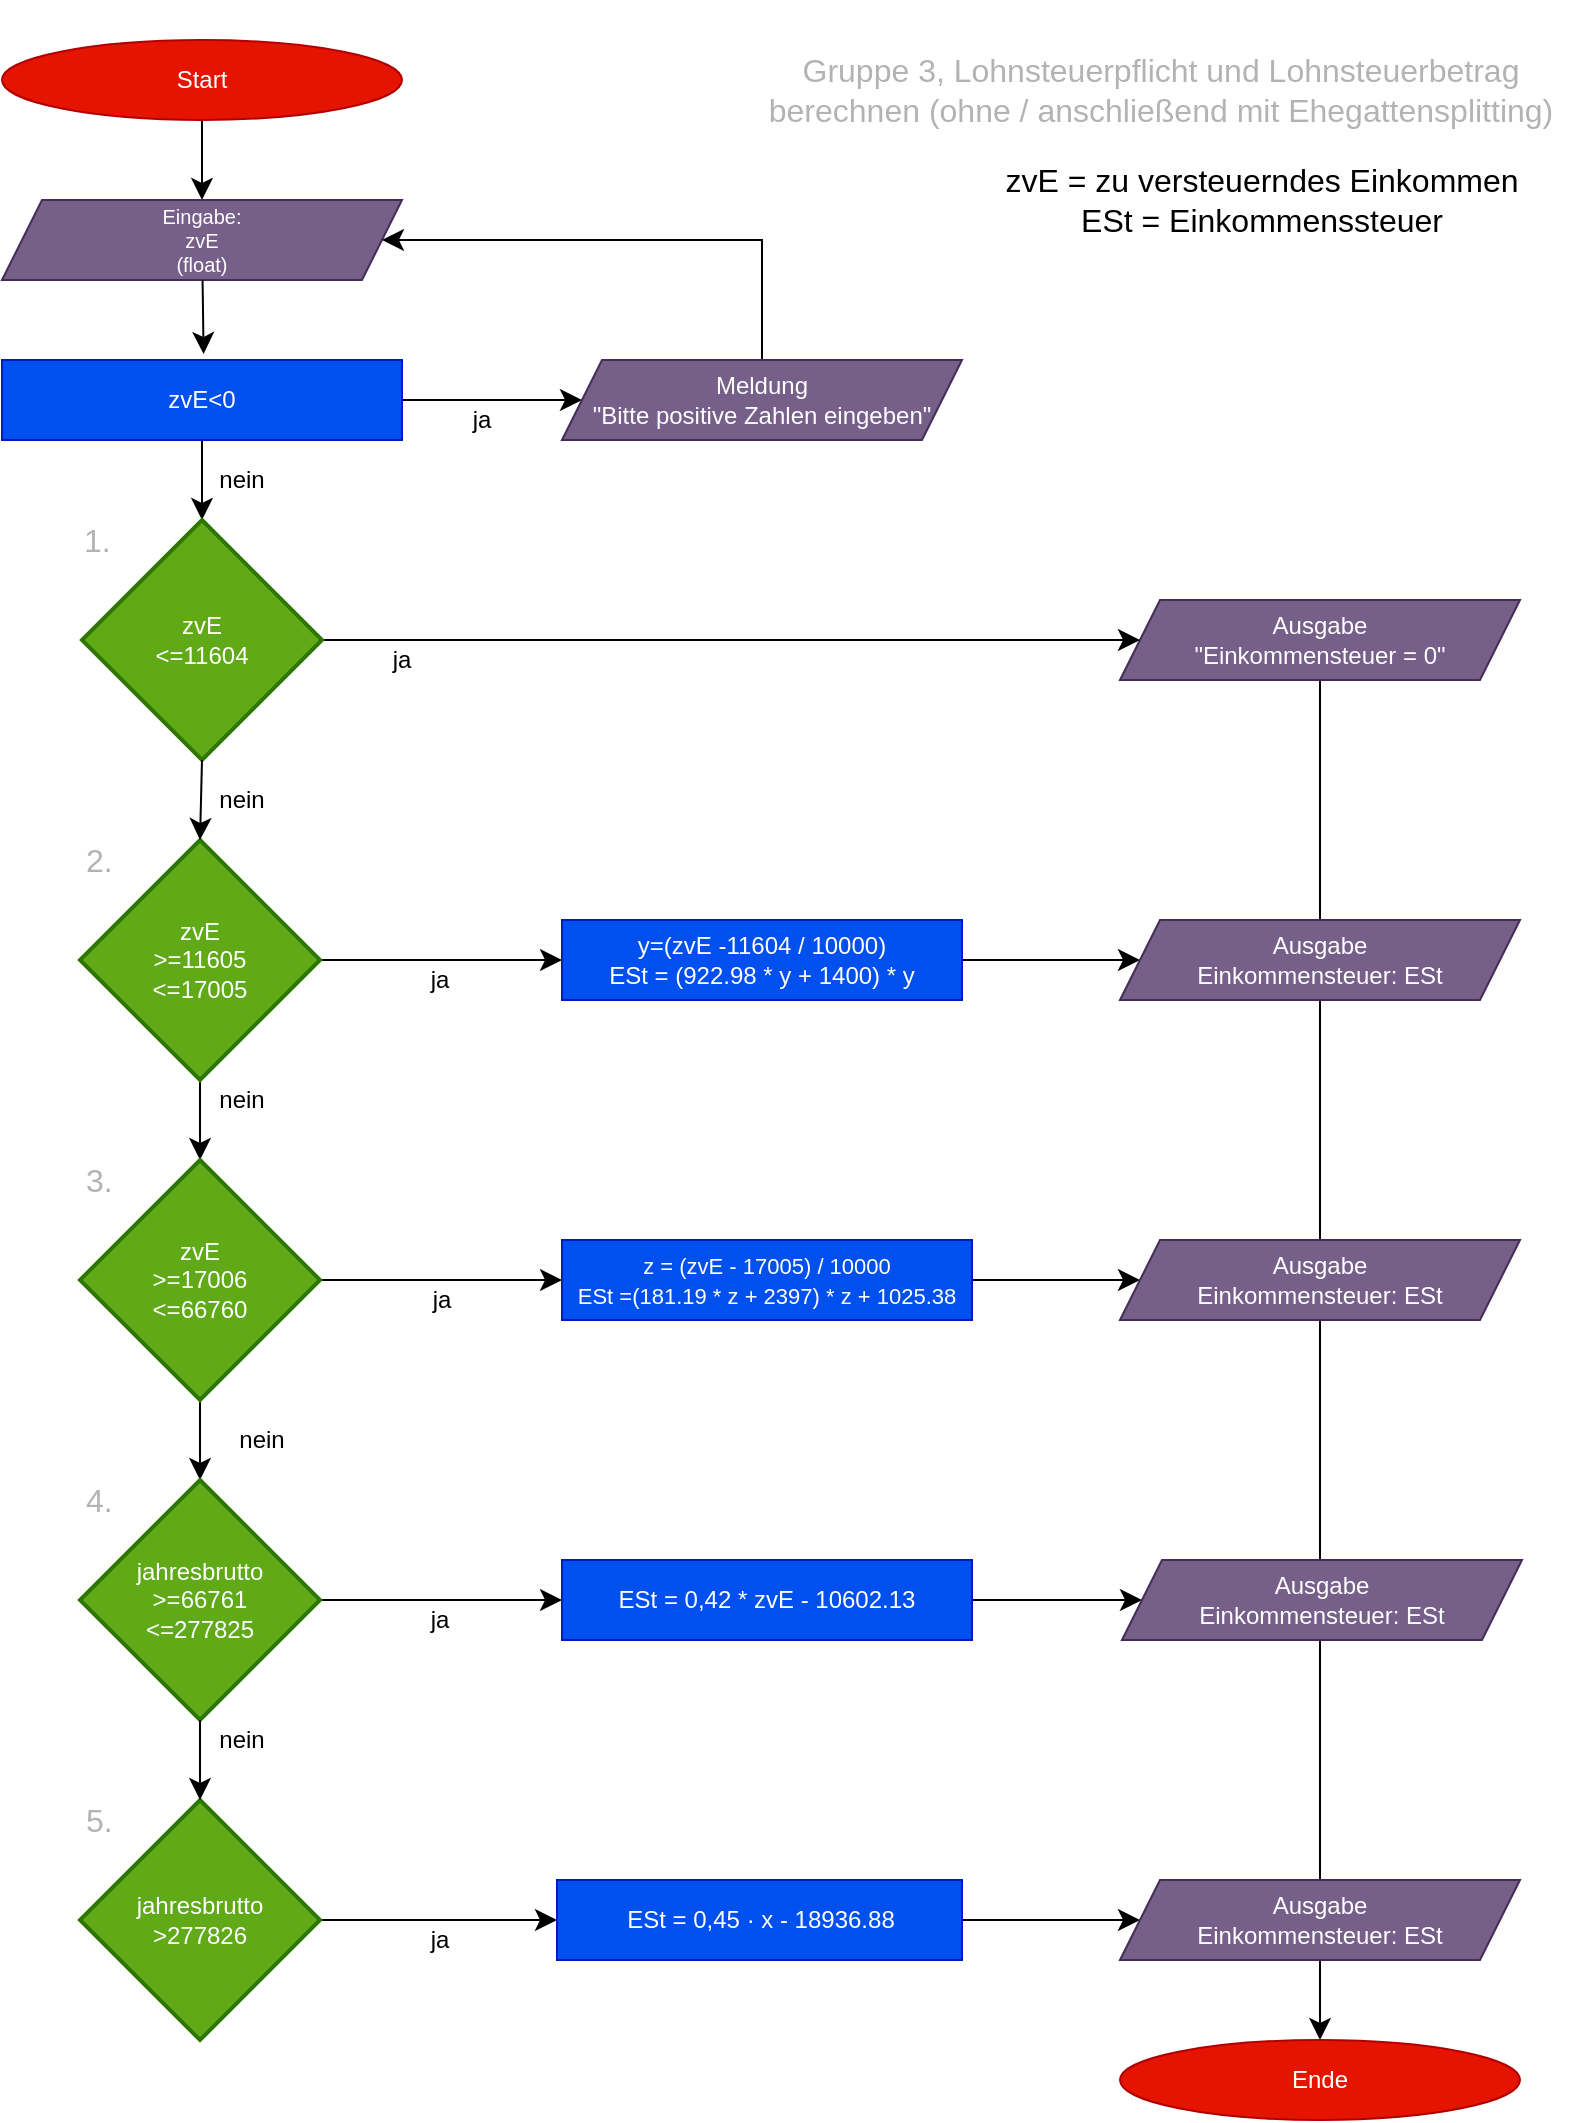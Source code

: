 <mxfile version="24.2.5" type="device">
  <diagram id="C5RBs43oDa-KdzZeNtuy" name="Page-1">
    <mxGraphModel dx="1434" dy="843" grid="1" gridSize="10" guides="1" tooltips="1" connect="1" arrows="1" fold="1" page="1" pageScale="1" pageWidth="827" pageHeight="1169" math="0" shadow="0">
      <root>
        <mxCell id="WIyWlLk6GJQsqaUBKTNV-0" />
        <mxCell id="WIyWlLk6GJQsqaUBKTNV-1" parent="WIyWlLk6GJQsqaUBKTNV-0" />
        <mxCell id="SvODSNYQF4nknYnjiTSU-18" style="edgeStyle=none;curved=1;rounded=0;orthogonalLoop=1;jettySize=auto;html=1;entryX=0.5;entryY=0;entryDx=0;entryDy=0;fontSize=12;startSize=8;endSize=8;" parent="WIyWlLk6GJQsqaUBKTNV-1" source="YSQYYeWARFUIAERYPVnf-10" target="SvODSNYQF4nknYnjiTSU-14" edge="1">
          <mxGeometry relative="1" as="geometry" />
        </mxCell>
        <mxCell id="GrfxNoX1KZF58iYZK9aE-19" style="edgeStyle=none;curved=1;rounded=0;orthogonalLoop=1;jettySize=auto;html=1;fontSize=12;startSize=8;endSize=8;" parent="WIyWlLk6GJQsqaUBKTNV-1" source="IjD-qpXpODSvRZLo4zJF-0" target="IjD-qpXpODSvRZLo4zJF-8" edge="1">
          <mxGeometry relative="1" as="geometry" />
        </mxCell>
        <mxCell id="IjD-qpXpODSvRZLo4zJF-0" value="Start" style="ellipse;whiteSpace=wrap;html=1;fillColor=#e51400;strokeColor=#B20000;fontColor=#ffffff;" parent="WIyWlLk6GJQsqaUBKTNV-1" vertex="1">
          <mxGeometry x="40" y="20" width="200" height="40" as="geometry" />
        </mxCell>
        <mxCell id="IjD-qpXpODSvRZLo4zJF-8" value="Eingabe:&lt;br style=&quot;font-size: 10px;&quot;&gt;zvE&lt;br style=&quot;font-size: 10px;&quot;&gt;(float)" style="shape=parallelogram;perimeter=parallelogramPerimeter;whiteSpace=wrap;html=1;fixedSize=1;fillColor=#76608a;strokeColor=#432D57;fontColor=#ffffff;fontSize=10;" parent="WIyWlLk6GJQsqaUBKTNV-1" vertex="1">
          <mxGeometry x="40" y="100" width="200" height="40" as="geometry" />
        </mxCell>
        <mxCell id="GrfxNoX1KZF58iYZK9aE-7" value="Gruppe 3, Lohnsteuerpflicht und&amp;nbsp;Lohnsteuerbetrag berechnen (ohne / anschließend mit Ehegattensplitting)" style="text;strokeColor=none;fillColor=none;html=1;align=center;verticalAlign=middle;whiteSpace=wrap;rounded=0;fontSize=16;fontColor=#B3B3B3;" parent="WIyWlLk6GJQsqaUBKTNV-1" vertex="1">
          <mxGeometry x="414" width="411" height="90" as="geometry" />
        </mxCell>
        <mxCell id="YSQYYeWARFUIAERYPVnf-30" style="edgeStyle=none;curved=1;rounded=0;orthogonalLoop=1;jettySize=auto;html=1;exitX=1;exitY=0.5;exitDx=0;exitDy=0;entryX=0;entryY=0.5;entryDx=0;entryDy=0;fontSize=12;startSize=8;endSize=8;" parent="WIyWlLk6GJQsqaUBKTNV-1" source="GrfxNoX1KZF58iYZK9aE-24" edge="1">
          <mxGeometry relative="1" as="geometry">
            <mxPoint x="330" y="200" as="targetPoint" />
          </mxGeometry>
        </mxCell>
        <mxCell id="YSQYYeWARFUIAERYPVnf-31" value="" style="edgeStyle=none;curved=1;rounded=0;orthogonalLoop=1;jettySize=auto;html=1;fontSize=12;startSize=8;endSize=8;" parent="WIyWlLk6GJQsqaUBKTNV-1" source="GrfxNoX1KZF58iYZK9aE-24" edge="1">
          <mxGeometry relative="1" as="geometry">
            <mxPoint x="140" y="260" as="targetPoint" />
          </mxGeometry>
        </mxCell>
        <mxCell id="GrfxNoX1KZF58iYZK9aE-24" value="zvE&amp;lt;0" style="rounded=0;whiteSpace=wrap;html=1;fillColor=#0050ef;strokeColor=#001DBC;fontColor=#ffffff;" parent="WIyWlLk6GJQsqaUBKTNV-1" vertex="1">
          <mxGeometry x="40" y="180" width="200" height="40" as="geometry" />
        </mxCell>
        <mxCell id="GrfxNoX1KZF58iYZK9aE-25" style="edgeStyle=none;curved=1;rounded=0;orthogonalLoop=1;jettySize=auto;html=1;entryX=0.504;entryY=-0.075;entryDx=0;entryDy=0;entryPerimeter=0;fontSize=12;startSize=8;endSize=8;" parent="WIyWlLk6GJQsqaUBKTNV-1" source="IjD-qpXpODSvRZLo4zJF-8" target="GrfxNoX1KZF58iYZK9aE-24" edge="1">
          <mxGeometry relative="1" as="geometry" />
        </mxCell>
        <mxCell id="GrfxNoX1KZF58iYZK9aE-29" style="edgeStyle=none;curved=0;rounded=0;orthogonalLoop=1;jettySize=auto;html=1;entryX=1;entryY=0.5;entryDx=0;entryDy=0;fontSize=12;startSize=8;endSize=8;" parent="WIyWlLk6GJQsqaUBKTNV-1" source="GrfxNoX1KZF58iYZK9aE-27" target="IjD-qpXpODSvRZLo4zJF-8" edge="1">
          <mxGeometry relative="1" as="geometry">
            <Array as="points">
              <mxPoint x="420" y="120" />
            </Array>
            <mxPoint x="430" y="230" as="sourcePoint" />
          </mxGeometry>
        </mxCell>
        <mxCell id="GrfxNoX1KZF58iYZK9aE-27" value="Meldung&lt;br&gt;&quot;Bitte positive Zahlen eingeben&quot;" style="shape=parallelogram;perimeter=parallelogramPerimeter;whiteSpace=wrap;html=1;fixedSize=1;fillColor=#76608a;strokeColor=#432D57;fontColor=#ffffff;" parent="WIyWlLk6GJQsqaUBKTNV-1" vertex="1">
          <mxGeometry x="320" y="180" width="200" height="40" as="geometry" />
        </mxCell>
        <mxCell id="GrfxNoX1KZF58iYZK9aE-31" value="&lt;div&gt;&lt;span style=&quot;background-color: initial;&quot;&gt;nein&lt;/span&gt;&lt;br&gt;&lt;/div&gt;" style="text;strokeColor=none;fillColor=none;html=1;align=center;verticalAlign=middle;whiteSpace=wrap;rounded=0;fontSize=12;" parent="WIyWlLk6GJQsqaUBKTNV-1" vertex="1">
          <mxGeometry x="140" y="230" width="40" height="20" as="geometry" />
        </mxCell>
        <mxCell id="GrfxNoX1KZF58iYZK9aE-66" style="edgeStyle=none;curved=1;rounded=0;orthogonalLoop=1;jettySize=auto;html=1;exitX=0.5;exitY=1;exitDx=0;exitDy=0;fontSize=12;startSize=8;endSize=8;" parent="WIyWlLk6GJQsqaUBKTNV-1" source="GrfxNoX1KZF58iYZK9aE-31" target="GrfxNoX1KZF58iYZK9aE-31" edge="1">
          <mxGeometry relative="1" as="geometry" />
        </mxCell>
        <mxCell id="YSQYYeWARFUIAERYPVnf-3" style="edgeStyle=none;curved=1;rounded=0;orthogonalLoop=1;jettySize=auto;html=1;exitX=0;exitY=0.5;exitDx=0;exitDy=0;fontSize=12;startSize=8;endSize=8;" parent="WIyWlLk6GJQsqaUBKTNV-1" source="GrfxNoX1KZF58iYZK9aE-31" target="GrfxNoX1KZF58iYZK9aE-31" edge="1">
          <mxGeometry relative="1" as="geometry" />
        </mxCell>
        <mxCell id="YSQYYeWARFUIAERYPVnf-4" style="edgeStyle=none;curved=1;rounded=0;orthogonalLoop=1;jettySize=auto;html=1;exitX=1;exitY=1;exitDx=0;exitDy=0;fontSize=12;startSize=8;endSize=8;" parent="WIyWlLk6GJQsqaUBKTNV-1" source="GrfxNoX1KZF58iYZK9aE-31" target="GrfxNoX1KZF58iYZK9aE-31" edge="1">
          <mxGeometry relative="1" as="geometry" />
        </mxCell>
        <mxCell id="YSQYYeWARFUIAERYPVnf-5" style="edgeStyle=none;curved=1;rounded=0;orthogonalLoop=1;jettySize=auto;html=1;exitX=0;exitY=0.75;exitDx=0;exitDy=0;fontSize=12;startSize=8;endSize=8;" parent="WIyWlLk6GJQsqaUBKTNV-1" source="GrfxNoX1KZF58iYZK9aE-31" target="GrfxNoX1KZF58iYZK9aE-31" edge="1">
          <mxGeometry relative="1" as="geometry" />
        </mxCell>
        <mxCell id="YSQYYeWARFUIAERYPVnf-10" value="Ausgabe&lt;br&gt;&quot;Einkommensteuer = 0&quot;" style="shape=parallelogram;perimeter=parallelogramPerimeter;whiteSpace=wrap;html=1;fixedSize=1;fillColor=#76608a;strokeColor=#432D57;fontColor=#ffffff;" parent="WIyWlLk6GJQsqaUBKTNV-1" vertex="1">
          <mxGeometry x="599" y="300" width="200" height="40" as="geometry" />
        </mxCell>
        <mxCell id="YSQYYeWARFUIAERYPVnf-12" value="ja" style="text;strokeColor=none;fillColor=none;html=1;align=center;verticalAlign=middle;whiteSpace=wrap;rounded=0;fontSize=12;" parent="WIyWlLk6GJQsqaUBKTNV-1" vertex="1">
          <mxGeometry x="260" y="200" width="40" height="20" as="geometry" />
        </mxCell>
        <mxCell id="YSQYYeWARFUIAERYPVnf-39" style="edgeStyle=none;curved=1;rounded=0;orthogonalLoop=1;jettySize=auto;html=1;entryX=0;entryY=0.5;entryDx=0;entryDy=0;fontSize=12;startSize=8;endSize=8;" parent="WIyWlLk6GJQsqaUBKTNV-1" source="YSQYYeWARFUIAERYPVnf-14" target="YSQYYeWARFUIAERYPVnf-24" edge="1">
          <mxGeometry relative="1" as="geometry" />
        </mxCell>
        <mxCell id="YSQYYeWARFUIAERYPVnf-14" value="&lt;br&gt;y=(zvE -11604 / 10000)&lt;br&gt;ESt = (922.98 * y + 1400) * y&lt;div&gt;&lt;br&gt;&lt;/div&gt;" style="rounded=0;whiteSpace=wrap;html=1;fillColor=#0050ef;strokeColor=#001DBC;fontColor=#ffffff;" parent="WIyWlLk6GJQsqaUBKTNV-1" vertex="1">
          <mxGeometry x="320" y="460" width="200" height="40" as="geometry" />
        </mxCell>
        <mxCell id="YSQYYeWARFUIAERYPVnf-24" value="Ausgabe&lt;br&gt;Einkommensteuer: ESt" style="shape=parallelogram;perimeter=parallelogramPerimeter;whiteSpace=wrap;html=1;fixedSize=1;fillColor=#76608a;strokeColor=#432D57;fontColor=#ffffff;" parent="WIyWlLk6GJQsqaUBKTNV-1" vertex="1">
          <mxGeometry x="599" y="460" width="200" height="40" as="geometry" />
        </mxCell>
        <mxCell id="YSQYYeWARFUIAERYPVnf-27" value="ja" style="text;strokeColor=none;fillColor=none;html=1;align=center;verticalAlign=middle;whiteSpace=wrap;rounded=0;fontSize=12;" parent="WIyWlLk6GJQsqaUBKTNV-1" vertex="1">
          <mxGeometry x="239" y="480" width="40" height="20" as="geometry" />
        </mxCell>
        <mxCell id="SvODSNYQF4nknYnjiTSU-0" style="edgeStyle=none;curved=1;rounded=0;orthogonalLoop=1;jettySize=auto;html=1;entryX=0;entryY=0.5;entryDx=0;entryDy=0;fontSize=12;startSize=8;endSize=8;" parent="WIyWlLk6GJQsqaUBKTNV-1" source="YSQYYeWARFUIAERYPVnf-29" target="YSQYYeWARFUIAERYPVnf-10" edge="1">
          <mxGeometry relative="1" as="geometry" />
        </mxCell>
        <mxCell id="YSQYYeWARFUIAERYPVnf-29" value="zvE&lt;br&gt;&amp;lt;=11604" style="strokeWidth=2;html=1;shape=mxgraph.flowchart.decision;whiteSpace=wrap;fillColor=#60a917;fontColor=#ffffff;strokeColor=#2D7600;aspect=fixed;" parent="WIyWlLk6GJQsqaUBKTNV-1" vertex="1">
          <mxGeometry x="80" y="260" width="120" height="120" as="geometry" />
        </mxCell>
        <mxCell id="YSQYYeWARFUIAERYPVnf-33" value="ja" style="text;strokeColor=none;fillColor=none;html=1;align=center;verticalAlign=middle;whiteSpace=wrap;rounded=0;fontSize=12;" parent="WIyWlLk6GJQsqaUBKTNV-1" vertex="1">
          <mxGeometry x="220" y="320" width="40" height="20" as="geometry" />
        </mxCell>
        <mxCell id="YSQYYeWARFUIAERYPVnf-38" style="edgeStyle=none;curved=1;rounded=0;orthogonalLoop=1;jettySize=auto;html=1;exitX=1;exitY=0.5;exitDx=0;exitDy=0;exitPerimeter=0;entryX=0;entryY=0.5;entryDx=0;entryDy=0;fontSize=12;startSize=8;endSize=8;" parent="WIyWlLk6GJQsqaUBKTNV-1" source="YSQYYeWARFUIAERYPVnf-34" target="YSQYYeWARFUIAERYPVnf-14" edge="1">
          <mxGeometry relative="1" as="geometry" />
        </mxCell>
        <mxCell id="SvODSNYQF4nknYnjiTSU-1" style="edgeStyle=none;curved=1;rounded=0;orthogonalLoop=1;jettySize=auto;html=1;exitX=0.5;exitY=1;exitDx=0;exitDy=0;exitPerimeter=0;fontSize=12;startSize=8;endSize=8;" parent="WIyWlLk6GJQsqaUBKTNV-1" source="YSQYYeWARFUIAERYPVnf-34" target="YSQYYeWARFUIAERYPVnf-47" edge="1">
          <mxGeometry relative="1" as="geometry" />
        </mxCell>
        <mxCell id="YSQYYeWARFUIAERYPVnf-34" value="zvE&lt;br&gt;&amp;gt;=11605&lt;br&gt;&amp;lt;=17005" style="strokeWidth=2;html=1;shape=mxgraph.flowchart.decision;whiteSpace=wrap;fillColor=#60a917;fontColor=#ffffff;strokeColor=#2D7600;aspect=fixed;" parent="WIyWlLk6GJQsqaUBKTNV-1" vertex="1">
          <mxGeometry x="79" y="420" width="120" height="120" as="geometry" />
        </mxCell>
        <mxCell id="YSQYYeWARFUIAERYPVnf-35" style="edgeStyle=none;curved=1;rounded=0;orthogonalLoop=1;jettySize=auto;html=1;exitX=0.5;exitY=1;exitDx=0;exitDy=0;exitPerimeter=0;entryX=0.5;entryY=0;entryDx=0;entryDy=0;entryPerimeter=0;fontSize=12;startSize=8;endSize=8;" parent="WIyWlLk6GJQsqaUBKTNV-1" source="YSQYYeWARFUIAERYPVnf-29" target="YSQYYeWARFUIAERYPVnf-34" edge="1">
          <mxGeometry relative="1" as="geometry" />
        </mxCell>
        <mxCell id="YSQYYeWARFUIAERYPVnf-36" value="&lt;div&gt;&lt;span style=&quot;background-color: initial;&quot;&gt;nein&lt;/span&gt;&lt;br&gt;&lt;/div&gt;" style="text;strokeColor=none;fillColor=none;html=1;align=center;verticalAlign=middle;whiteSpace=wrap;rounded=0;fontSize=12;" parent="WIyWlLk6GJQsqaUBKTNV-1" vertex="1">
          <mxGeometry x="140" y="390" width="40" height="20" as="geometry" />
        </mxCell>
        <mxCell id="YSQYYeWARFUIAERYPVnf-40" value="1." style="text;strokeColor=none;fillColor=none;html=1;align=left;verticalAlign=middle;whiteSpace=wrap;rounded=0;fontSize=16;fontColor=#B3B3B3;" parent="WIyWlLk6GJQsqaUBKTNV-1" vertex="1">
          <mxGeometry x="79" y="260" width="40" height="20" as="geometry" />
        </mxCell>
        <mxCell id="YSQYYeWARFUIAERYPVnf-41" value="2." style="text;strokeColor=none;fillColor=none;html=1;align=left;verticalAlign=middle;whiteSpace=wrap;rounded=0;fontSize=16;fontColor=#B3B3B3;" parent="WIyWlLk6GJQsqaUBKTNV-1" vertex="1">
          <mxGeometry x="80" y="420" width="40" height="20" as="geometry" />
        </mxCell>
        <mxCell id="SvODSNYQF4nknYnjiTSU-16" style="edgeStyle=none;curved=1;rounded=0;orthogonalLoop=1;jettySize=auto;html=1;fontSize=12;startSize=8;endSize=8;" parent="WIyWlLk6GJQsqaUBKTNV-1" source="YSQYYeWARFUIAERYPVnf-43" target="YSQYYeWARFUIAERYPVnf-44" edge="1">
          <mxGeometry relative="1" as="geometry" />
        </mxCell>
        <mxCell id="YSQYYeWARFUIAERYPVnf-43" value="&lt;font style=&quot;font-size: 11px;&quot;&gt;z = (zvE - 17005) / 10000&lt;br&gt;ESt =(181.19 * z + 2397) * z + 1025.38&lt;/font&gt;" style="rounded=0;whiteSpace=wrap;html=1;fillColor=#0050ef;strokeColor=#001DBC;fontColor=#ffffff;" parent="WIyWlLk6GJQsqaUBKTNV-1" vertex="1">
          <mxGeometry x="320" y="620" width="205" height="40" as="geometry" />
        </mxCell>
        <mxCell id="YSQYYeWARFUIAERYPVnf-44" value="Ausgabe&lt;br&gt;Einkommensteuer: ESt" style="shape=parallelogram;perimeter=parallelogramPerimeter;whiteSpace=wrap;html=1;fixedSize=1;fillColor=#76608a;strokeColor=#432D57;fontColor=#ffffff;" parent="WIyWlLk6GJQsqaUBKTNV-1" vertex="1">
          <mxGeometry x="599" y="620" width="200" height="40" as="geometry" />
        </mxCell>
        <mxCell id="YSQYYeWARFUIAERYPVnf-45" value="ja" style="text;strokeColor=none;fillColor=none;html=1;align=center;verticalAlign=middle;whiteSpace=wrap;rounded=0;fontSize=12;" parent="WIyWlLk6GJQsqaUBKTNV-1" vertex="1">
          <mxGeometry x="240" y="640" width="40" height="20" as="geometry" />
        </mxCell>
        <mxCell id="SvODSNYQF4nknYnjiTSU-2" style="edgeStyle=none;curved=1;rounded=0;orthogonalLoop=1;jettySize=auto;html=1;exitX=1;exitY=0.5;exitDx=0;exitDy=0;exitPerimeter=0;entryX=0;entryY=0.5;entryDx=0;entryDy=0;fontSize=12;startSize=8;endSize=8;" parent="WIyWlLk6GJQsqaUBKTNV-1" source="YSQYYeWARFUIAERYPVnf-47" target="YSQYYeWARFUIAERYPVnf-43" edge="1">
          <mxGeometry relative="1" as="geometry" />
        </mxCell>
        <mxCell id="SvODSNYQF4nknYnjiTSU-3" value="" style="edgeStyle=none;curved=1;rounded=0;orthogonalLoop=1;jettySize=auto;html=1;fontSize=12;startSize=8;endSize=8;" parent="WIyWlLk6GJQsqaUBKTNV-1" source="YSQYYeWARFUIAERYPVnf-47" target="VYRceGr-HaSHmLBYMb2m-0" edge="1">
          <mxGeometry relative="1" as="geometry" />
        </mxCell>
        <mxCell id="YSQYYeWARFUIAERYPVnf-47" value="zvE&lt;br&gt;&amp;gt;=17006&lt;br&gt;&amp;lt;=66760" style="strokeWidth=2;html=1;shape=mxgraph.flowchart.decision;whiteSpace=wrap;fillColor=#60a917;fontColor=#ffffff;strokeColor=#2D7600;aspect=fixed;" parent="WIyWlLk6GJQsqaUBKTNV-1" vertex="1">
          <mxGeometry x="79" y="580" width="120" height="120" as="geometry" />
        </mxCell>
        <mxCell id="YSQYYeWARFUIAERYPVnf-48" value="3." style="text;strokeColor=none;fillColor=none;html=1;align=left;verticalAlign=middle;whiteSpace=wrap;rounded=0;fontSize=16;fontColor=#B3B3B3;" parent="WIyWlLk6GJQsqaUBKTNV-1" vertex="1">
          <mxGeometry x="80" y="580" width="40" height="20" as="geometry" />
        </mxCell>
        <mxCell id="YSQYYeWARFUIAERYPVnf-50" value="&lt;div&gt;&lt;span style=&quot;background-color: initial;&quot;&gt;nein&lt;/span&gt;&lt;br&gt;&lt;/div&gt;" style="text;strokeColor=none;fillColor=none;html=1;align=center;verticalAlign=middle;whiteSpace=wrap;rounded=0;fontSize=12;" parent="WIyWlLk6GJQsqaUBKTNV-1" vertex="1">
          <mxGeometry x="140" y="540" width="40" height="20" as="geometry" />
        </mxCell>
        <mxCell id="SvODSNYQF4nknYnjiTSU-4" style="edgeStyle=none;curved=1;rounded=0;orthogonalLoop=1;jettySize=auto;html=1;entryX=0;entryY=0.5;entryDx=0;entryDy=0;fontSize=12;startSize=8;endSize=8;" parent="WIyWlLk6GJQsqaUBKTNV-1" source="VYRceGr-HaSHmLBYMb2m-0" target="Lv4CQbqXF4G2ubcvHFCT-1" edge="1">
          <mxGeometry relative="1" as="geometry" />
        </mxCell>
        <mxCell id="VYRceGr-HaSHmLBYMb2m-0" value="jahresbrutto&lt;br&gt;&amp;gt;=66761&lt;br&gt;&amp;lt;=277825" style="strokeWidth=2;html=1;shape=mxgraph.flowchart.decision;whiteSpace=wrap;fillColor=#60a917;fontColor=#ffffff;strokeColor=#2D7600;aspect=fixed;" parent="WIyWlLk6GJQsqaUBKTNV-1" vertex="1">
          <mxGeometry x="79" y="740" width="120" height="120" as="geometry" />
        </mxCell>
        <mxCell id="Lv4CQbqXF4G2ubcvHFCT-0" value="4." style="text;strokeColor=none;fillColor=none;html=1;align=left;verticalAlign=middle;whiteSpace=wrap;rounded=0;fontSize=16;fontColor=#B3B3B3;" parent="WIyWlLk6GJQsqaUBKTNV-1" vertex="1">
          <mxGeometry x="80" y="740" width="40" height="20" as="geometry" />
        </mxCell>
        <mxCell id="SvODSNYQF4nknYnjiTSU-20" style="edgeStyle=none;curved=1;rounded=0;orthogonalLoop=1;jettySize=auto;html=1;exitX=1;exitY=0.5;exitDx=0;exitDy=0;entryX=0;entryY=0.5;entryDx=0;entryDy=0;fontSize=12;startSize=8;endSize=8;" parent="WIyWlLk6GJQsqaUBKTNV-1" source="Lv4CQbqXF4G2ubcvHFCT-1" target="SvODSNYQF4nknYnjiTSU-19" edge="1">
          <mxGeometry relative="1" as="geometry" />
        </mxCell>
        <mxCell id="Lv4CQbqXF4G2ubcvHFCT-1" value="&lt;div&gt;ESt = 0,42 * zvE - 10602.13&lt;br&gt;&lt;/div&gt;" style="rounded=0;whiteSpace=wrap;html=1;fillColor=#0050ef;strokeColor=#001DBC;fontColor=#ffffff;" parent="WIyWlLk6GJQsqaUBKTNV-1" vertex="1">
          <mxGeometry x="320" y="780" width="205" height="40" as="geometry" />
        </mxCell>
        <mxCell id="Lv4CQbqXF4G2ubcvHFCT-4" value="&lt;div&gt;&lt;span style=&quot;background-color: initial;&quot;&gt;nein&lt;/span&gt;&lt;br&gt;&lt;/div&gt;" style="text;strokeColor=none;fillColor=none;html=1;align=center;verticalAlign=middle;whiteSpace=wrap;rounded=0;fontSize=12;" parent="WIyWlLk6GJQsqaUBKTNV-1" vertex="1">
          <mxGeometry x="150" y="710" width="40" height="20" as="geometry" />
        </mxCell>
        <mxCell id="SvODSNYQF4nknYnjiTSU-13" style="edgeStyle=none;curved=1;rounded=0;orthogonalLoop=1;jettySize=auto;html=1;entryX=0;entryY=0.5;entryDx=0;entryDy=0;fontSize=12;startSize=8;endSize=8;" parent="WIyWlLk6GJQsqaUBKTNV-1" source="SvODSNYQF4nknYnjiTSU-5" target="SvODSNYQF4nknYnjiTSU-9" edge="1">
          <mxGeometry relative="1" as="geometry" />
        </mxCell>
        <mxCell id="SvODSNYQF4nknYnjiTSU-5" value="jahresbrutto&lt;br&gt;&amp;gt;277826" style="strokeWidth=2;html=1;shape=mxgraph.flowchart.decision;whiteSpace=wrap;fillColor=#60a917;fontColor=#ffffff;strokeColor=#2D7600;aspect=fixed;" parent="WIyWlLk6GJQsqaUBKTNV-1" vertex="1">
          <mxGeometry x="79" y="900" width="120" height="120" as="geometry" />
        </mxCell>
        <mxCell id="SvODSNYQF4nknYnjiTSU-6" value="5." style="text;strokeColor=none;fillColor=none;html=1;align=left;verticalAlign=middle;whiteSpace=wrap;rounded=0;fontSize=16;fontColor=#B3B3B3;" parent="WIyWlLk6GJQsqaUBKTNV-1" vertex="1">
          <mxGeometry x="80" y="900" width="40" height="20" as="geometry" />
        </mxCell>
        <mxCell id="SvODSNYQF4nknYnjiTSU-8" style="edgeStyle=none;curved=1;rounded=0;orthogonalLoop=1;jettySize=auto;html=1;entryX=0.5;entryY=0;entryDx=0;entryDy=0;entryPerimeter=0;fontSize=12;startSize=8;endSize=8;" parent="WIyWlLk6GJQsqaUBKTNV-1" source="VYRceGr-HaSHmLBYMb2m-0" target="SvODSNYQF4nknYnjiTSU-5" edge="1">
          <mxGeometry relative="1" as="geometry" />
        </mxCell>
        <mxCell id="SvODSNYQF4nknYnjiTSU-22" style="edgeStyle=none;curved=1;rounded=0;orthogonalLoop=1;jettySize=auto;html=1;entryX=0;entryY=0.5;entryDx=0;entryDy=0;fontSize=12;startSize=8;endSize=8;" parent="WIyWlLk6GJQsqaUBKTNV-1" source="SvODSNYQF4nknYnjiTSU-9" target="SvODSNYQF4nknYnjiTSU-21" edge="1">
          <mxGeometry relative="1" as="geometry" />
        </mxCell>
        <mxCell id="SvODSNYQF4nknYnjiTSU-9" value="&lt;div&gt;ESt = 0,45 · x - 18936.88&lt;br&gt;&lt;/div&gt;" style="rounded=0;whiteSpace=wrap;html=1;fillColor=#0050ef;strokeColor=#001DBC;fontColor=#ffffff;" parent="WIyWlLk6GJQsqaUBKTNV-1" vertex="1">
          <mxGeometry x="317.5" y="940" width="202.5" height="40" as="geometry" />
        </mxCell>
        <mxCell id="SvODSNYQF4nknYnjiTSU-10" value="&lt;div&gt;&lt;span style=&quot;background-color: initial;&quot;&gt;nein&lt;/span&gt;&lt;br&gt;&lt;/div&gt;" style="text;strokeColor=none;fillColor=none;html=1;align=center;verticalAlign=middle;whiteSpace=wrap;rounded=0;fontSize=12;" parent="WIyWlLk6GJQsqaUBKTNV-1" vertex="1">
          <mxGeometry x="140" y="860" width="40" height="20" as="geometry" />
        </mxCell>
        <mxCell id="SvODSNYQF4nknYnjiTSU-12" value="ja" style="text;strokeColor=none;fillColor=none;html=1;align=center;verticalAlign=middle;whiteSpace=wrap;rounded=0;fontSize=12;" parent="WIyWlLk6GJQsqaUBKTNV-1" vertex="1">
          <mxGeometry x="239" y="800" width="40" height="20" as="geometry" />
        </mxCell>
        <mxCell id="SvODSNYQF4nknYnjiTSU-14" value="Ende" style="ellipse;whiteSpace=wrap;html=1;fillColor=#e51400;strokeColor=#B20000;fontColor=#ffffff;" parent="WIyWlLk6GJQsqaUBKTNV-1" vertex="1">
          <mxGeometry x="599" y="1020" width="200" height="40" as="geometry" />
        </mxCell>
        <mxCell id="SvODSNYQF4nknYnjiTSU-19" value="Ausgabe&lt;br&gt;Einkommensteuer: ESt" style="shape=parallelogram;perimeter=parallelogramPerimeter;whiteSpace=wrap;html=1;fixedSize=1;fillColor=#76608a;strokeColor=#432D57;fontColor=#ffffff;" parent="WIyWlLk6GJQsqaUBKTNV-1" vertex="1">
          <mxGeometry x="600" y="780" width="200" height="40" as="geometry" />
        </mxCell>
        <mxCell id="SvODSNYQF4nknYnjiTSU-21" value="Ausgabe&lt;br&gt;Einkommensteuer: ESt" style="shape=parallelogram;perimeter=parallelogramPerimeter;whiteSpace=wrap;html=1;fixedSize=1;fillColor=#76608a;strokeColor=#432D57;fontColor=#ffffff;" parent="WIyWlLk6GJQsqaUBKTNV-1" vertex="1">
          <mxGeometry x="599" y="940" width="200" height="40" as="geometry" />
        </mxCell>
        <mxCell id="SvODSNYQF4nknYnjiTSU-23" value="ja" style="text;strokeColor=none;fillColor=none;html=1;align=center;verticalAlign=middle;whiteSpace=wrap;rounded=0;fontSize=12;" parent="WIyWlLk6GJQsqaUBKTNV-1" vertex="1">
          <mxGeometry x="239" y="960" width="40" height="20" as="geometry" />
        </mxCell>
        <mxCell id="SvODSNYQF4nknYnjiTSU-24" value="zvE = zu versteuerndes Einkommen&lt;br&gt;ESt = Einkommenssteuer" style="text;strokeColor=none;fillColor=none;html=1;align=center;verticalAlign=middle;whiteSpace=wrap;rounded=0;fontSize=16;" parent="WIyWlLk6GJQsqaUBKTNV-1" vertex="1">
          <mxGeometry x="525" y="100" width="290" as="geometry" />
        </mxCell>
      </root>
    </mxGraphModel>
  </diagram>
</mxfile>

